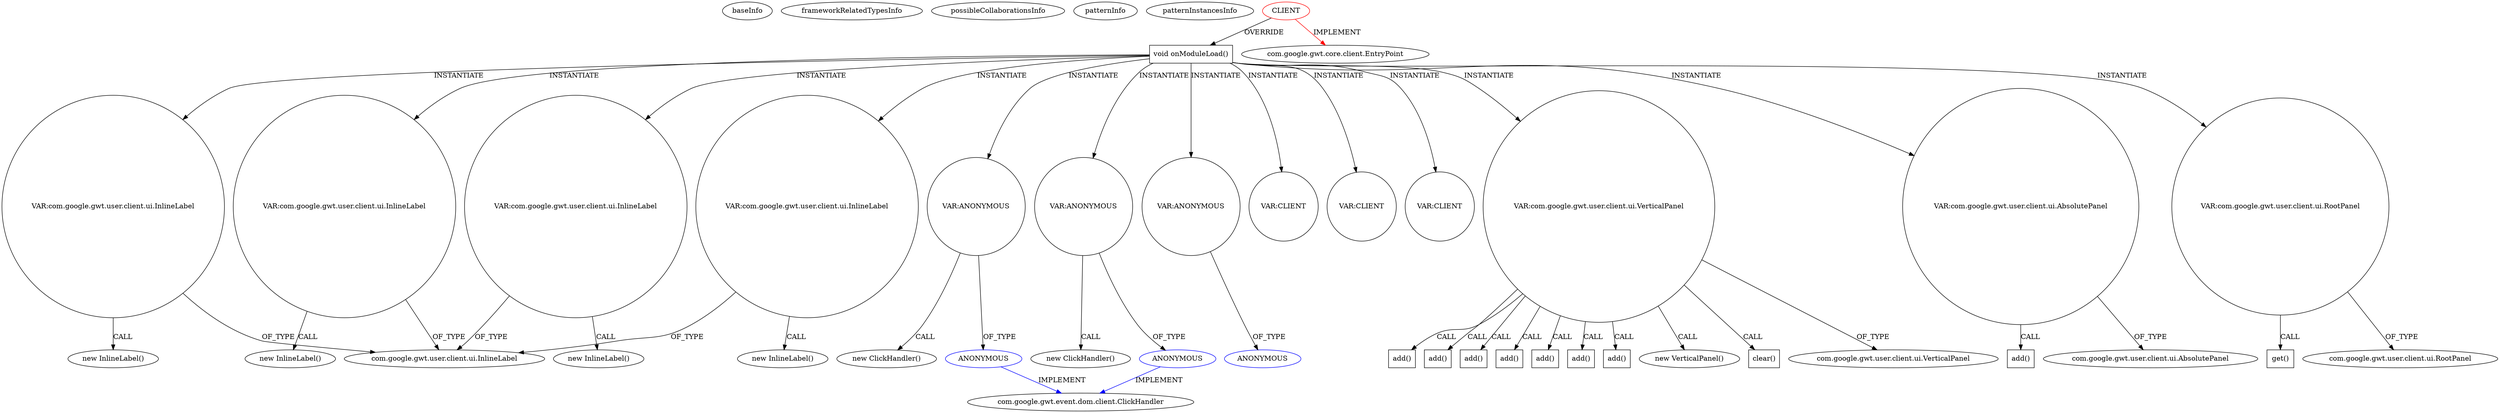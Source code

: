digraph {
baseInfo[graphId=1090,category="pattern",isAnonymous=false,possibleRelation=true]
frameworkRelatedTypesInfo[0="com.google.gwt.core.client.EntryPoint"]
possibleCollaborationsInfo[0="1090~INSTANTIATION-OVERRIDING_METHOD_DECLARATION-~com.google.gwt.core.client.EntryPoint ~com.google.gwt.event.dom.client.ClickHandler ~false~true",1="1090~INSTANTIATION-OVERRIDING_METHOD_DECLARATION-~com.google.gwt.core.client.EntryPoint ~com.google.gwt.event.dom.client.ClickHandler ~false~true"]
patternInfo[frequency=2.0,patternRootClient=0]
patternInstancesInfo[0="ashtonthomas-gwt-fast-touch-press~/ashtonthomas-gwt-fast-touch-press/gwt-fast-touch-press-master/src/io/ashton/fastpress/client/Gwt_fast_press.java~Gwt_fast_press~744",1="nakaken0629-mezamashimailgwt~/nakaken0629-mezamashimailgwt/mezamashimailgwt-master/mezamashimailgwt/src/com/appspot/mezamashimailgwt/client/Mezamashimailgwt.java~Mezamashimailgwt~4116"]
22[label="new InlineLabel()",vertexType="CONSTRUCTOR_CALL",isFrameworkType=false]
23[label="VAR:com.google.gwt.user.client.ui.InlineLabel",vertexType="VARIABLE_EXPRESION",isFrameworkType=false,shape=circle]
24[label="com.google.gwt.user.client.ui.InlineLabel",vertexType="FRAMEWORK_CLASS_TYPE",isFrameworkType=false]
265[label="VAR:com.google.gwt.user.client.ui.InlineLabel",vertexType="VARIABLE_EXPRESION",isFrameworkType=false,shape=circle]
264[label="new InlineLabel()",vertexType="CONSTRUCTOR_CALL",isFrameworkType=false]
209[label="VAR:com.google.gwt.user.client.ui.InlineLabel",vertexType="VARIABLE_EXPRESION",isFrameworkType=false,shape=circle]
208[label="new InlineLabel()",vertexType="CONSTRUCTOR_CALL",isFrameworkType=false]
258[label="VAR:com.google.gwt.user.client.ui.InlineLabel",vertexType="VARIABLE_EXPRESION",isFrameworkType=false,shape=circle]
257[label="new InlineLabel()",vertexType="CONSTRUCTOR_CALL",isFrameworkType=false]
2[label="void onModuleLoad()",vertexType="OVERRIDING_METHOD_DECLARATION",isFrameworkType=false,shape=box]
0[label="CLIENT",vertexType="ROOT_CLIENT_CLASS_DECLARATION",isFrameworkType=false,color=red]
178[label="VAR:ANONYMOUS",vertexType="VARIABLE_EXPRESION",isFrameworkType=false,shape=circle]
179[label="ANONYMOUS",vertexType="REFERENCE_ANONYMOUS_DECLARATION",isFrameworkType=false,color=blue]
145[label="VAR:ANONYMOUS",vertexType="VARIABLE_EXPRESION",isFrameworkType=false,shape=circle]
146[label="ANONYMOUS",vertexType="REFERENCE_ANONYMOUS_DECLARATION",isFrameworkType=false,color=blue]
1[label="com.google.gwt.core.client.EntryPoint",vertexType="FRAMEWORK_INTERFACE_TYPE",isFrameworkType=false]
46[label="VAR:ANONYMOUS",vertexType="VARIABLE_EXPRESION",isFrameworkType=false,shape=circle]
47[label="ANONYMOUS",vertexType="REFERENCE_ANONYMOUS_DECLARATION",isFrameworkType=false,color=blue]
157[label="VAR:CLIENT",vertexType="VARIABLE_EXPRESION",isFrameworkType=false,shape=circle]
189[label="VAR:CLIENT",vertexType="VARIABLE_EXPRESION",isFrameworkType=false,shape=circle]
173[label="VAR:CLIENT",vertexType="VARIABLE_EXPRESION",isFrameworkType=false,shape=circle]
38[label="VAR:com.google.gwt.user.client.ui.VerticalPanel",vertexType="VARIABLE_EXPRESION",isFrameworkType=false,shape=circle]
144[label="new ClickHandler()",vertexType="CONSTRUCTOR_CALL",isFrameworkType=false]
177[label="new ClickHandler()",vertexType="CONSTRUCTOR_CALL",isFrameworkType=false]
5[label="com.google.gwt.user.client.ui.VerticalPanel",vertexType="FRAMEWORK_CLASS_TYPE",isFrameworkType=false]
60[label="add()",vertexType="INSIDE_CALL",isFrameworkType=false,shape=box]
100[label="add()",vertexType="INSIDE_CALL",isFrameworkType=false,shape=box]
105[label="add()",vertexType="INSIDE_CALL",isFrameworkType=false,shape=box]
85[label="add()",vertexType="INSIDE_CALL",isFrameworkType=false,shape=box]
166[label="add()",vertexType="INSIDE_CALL",isFrameworkType=false,shape=box]
50[label="add()",vertexType="INSIDE_CALL",isFrameworkType=false,shape=box]
95[label="add()",vertexType="INSIDE_CALL",isFrameworkType=false,shape=box]
33[label="com.google.gwt.event.dom.client.ClickHandler",vertexType="FRAMEWORK_INTERFACE_TYPE",isFrameworkType=false]
267[label="VAR:com.google.gwt.user.client.ui.AbsolutePanel",vertexType="VARIABLE_EXPRESION",isFrameworkType=false,shape=circle]
269[label="com.google.gwt.user.client.ui.AbsolutePanel",vertexType="FRAMEWORK_CLASS_TYPE",isFrameworkType=false]
268[label="add()",vertexType="INSIDE_CALL",isFrameworkType=false,shape=box]
37[label="new VerticalPanel()",vertexType="CONSTRUCTOR_CALL",isFrameworkType=false]
196[label="clear()",vertexType="INSIDE_CALL",isFrameworkType=false,shape=box]
270[label="VAR:com.google.gwt.user.client.ui.RootPanel",vertexType="VARIABLE_EXPRESION",isFrameworkType=false,shape=circle]
272[label="com.google.gwt.user.client.ui.RootPanel",vertexType="FRAMEWORK_CLASS_TYPE",isFrameworkType=false]
271[label="get()",vertexType="INSIDE_CALL",isFrameworkType=false,shape=box]
265->264[label="CALL"]
267->269[label="OF_TYPE"]
2->267[label="INSTANTIATE"]
38->50[label="CALL"]
209->24[label="OF_TYPE"]
2->265[label="INSTANTIATE"]
258->257[label="CALL"]
38->85[label="CALL"]
2->189[label="INSTANTIATE"]
178->179[label="OF_TYPE"]
270->271[label="CALL"]
38->166[label="CALL"]
209->208[label="CALL"]
258->24[label="OF_TYPE"]
2->23[label="INSTANTIATE"]
46->47[label="OF_TYPE"]
265->24[label="OF_TYPE"]
0->1[label="IMPLEMENT",color=red]
145->146[label="OF_TYPE"]
267->268[label="CALL"]
23->22[label="CALL"]
0->2[label="OVERRIDE"]
2->173[label="INSTANTIATE"]
178->177[label="CALL"]
38->196[label="CALL"]
38->60[label="CALL"]
2->178[label="INSTANTIATE"]
38->105[label="CALL"]
2->270[label="INSTANTIATE"]
38->5[label="OF_TYPE"]
2->145[label="INSTANTIATE"]
38->37[label="CALL"]
2->209[label="INSTANTIATE"]
2->38[label="INSTANTIATE"]
270->272[label="OF_TYPE"]
146->33[label="IMPLEMENT",color=blue]
38->95[label="CALL"]
2->258[label="INSTANTIATE"]
38->100[label="CALL"]
23->24[label="OF_TYPE"]
179->33[label="IMPLEMENT",color=blue]
2->46[label="INSTANTIATE"]
145->144[label="CALL"]
2->157[label="INSTANTIATE"]
}
